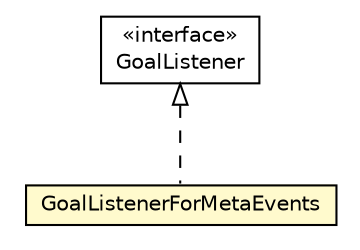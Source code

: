 #!/usr/local/bin/dot
#
# Class diagram 
# Generated by UMLGraph version R5_6 (http://www.umlgraph.org/)
#

digraph G {
	edge [fontname="Helvetica",fontsize=10,labelfontname="Helvetica",labelfontsize=10];
	node [fontname="Helvetica",fontsize=10,shape=plaintext];
	nodesep=0.25;
	ranksep=0.5;
	// jason.asSemantics.GoalListenerForMetaEvents
	c29975 [label=<<table title="jason.asSemantics.GoalListenerForMetaEvents" border="0" cellborder="1" cellspacing="0" cellpadding="2" port="p" bgcolor="lemonChiffon" href="./GoalListenerForMetaEvents.html">
		<tr><td><table border="0" cellspacing="0" cellpadding="1">
<tr><td align="center" balign="center"> GoalListenerForMetaEvents </td></tr>
		</table></td></tr>
		</table>>, URL="./GoalListenerForMetaEvents.html", fontname="Helvetica", fontcolor="black", fontsize=10.0];
	// jason.asSemantics.GoalListener
	c29976 [label=<<table title="jason.asSemantics.GoalListener" border="0" cellborder="1" cellspacing="0" cellpadding="2" port="p" href="./GoalListener.html">
		<tr><td><table border="0" cellspacing="0" cellpadding="1">
<tr><td align="center" balign="center"> &#171;interface&#187; </td></tr>
<tr><td align="center" balign="center"> GoalListener </td></tr>
		</table></td></tr>
		</table>>, URL="./GoalListener.html", fontname="Helvetica", fontcolor="black", fontsize=10.0];
	//jason.asSemantics.GoalListenerForMetaEvents implements jason.asSemantics.GoalListener
	c29976:p -> c29975:p [dir=back,arrowtail=empty,style=dashed];
}

